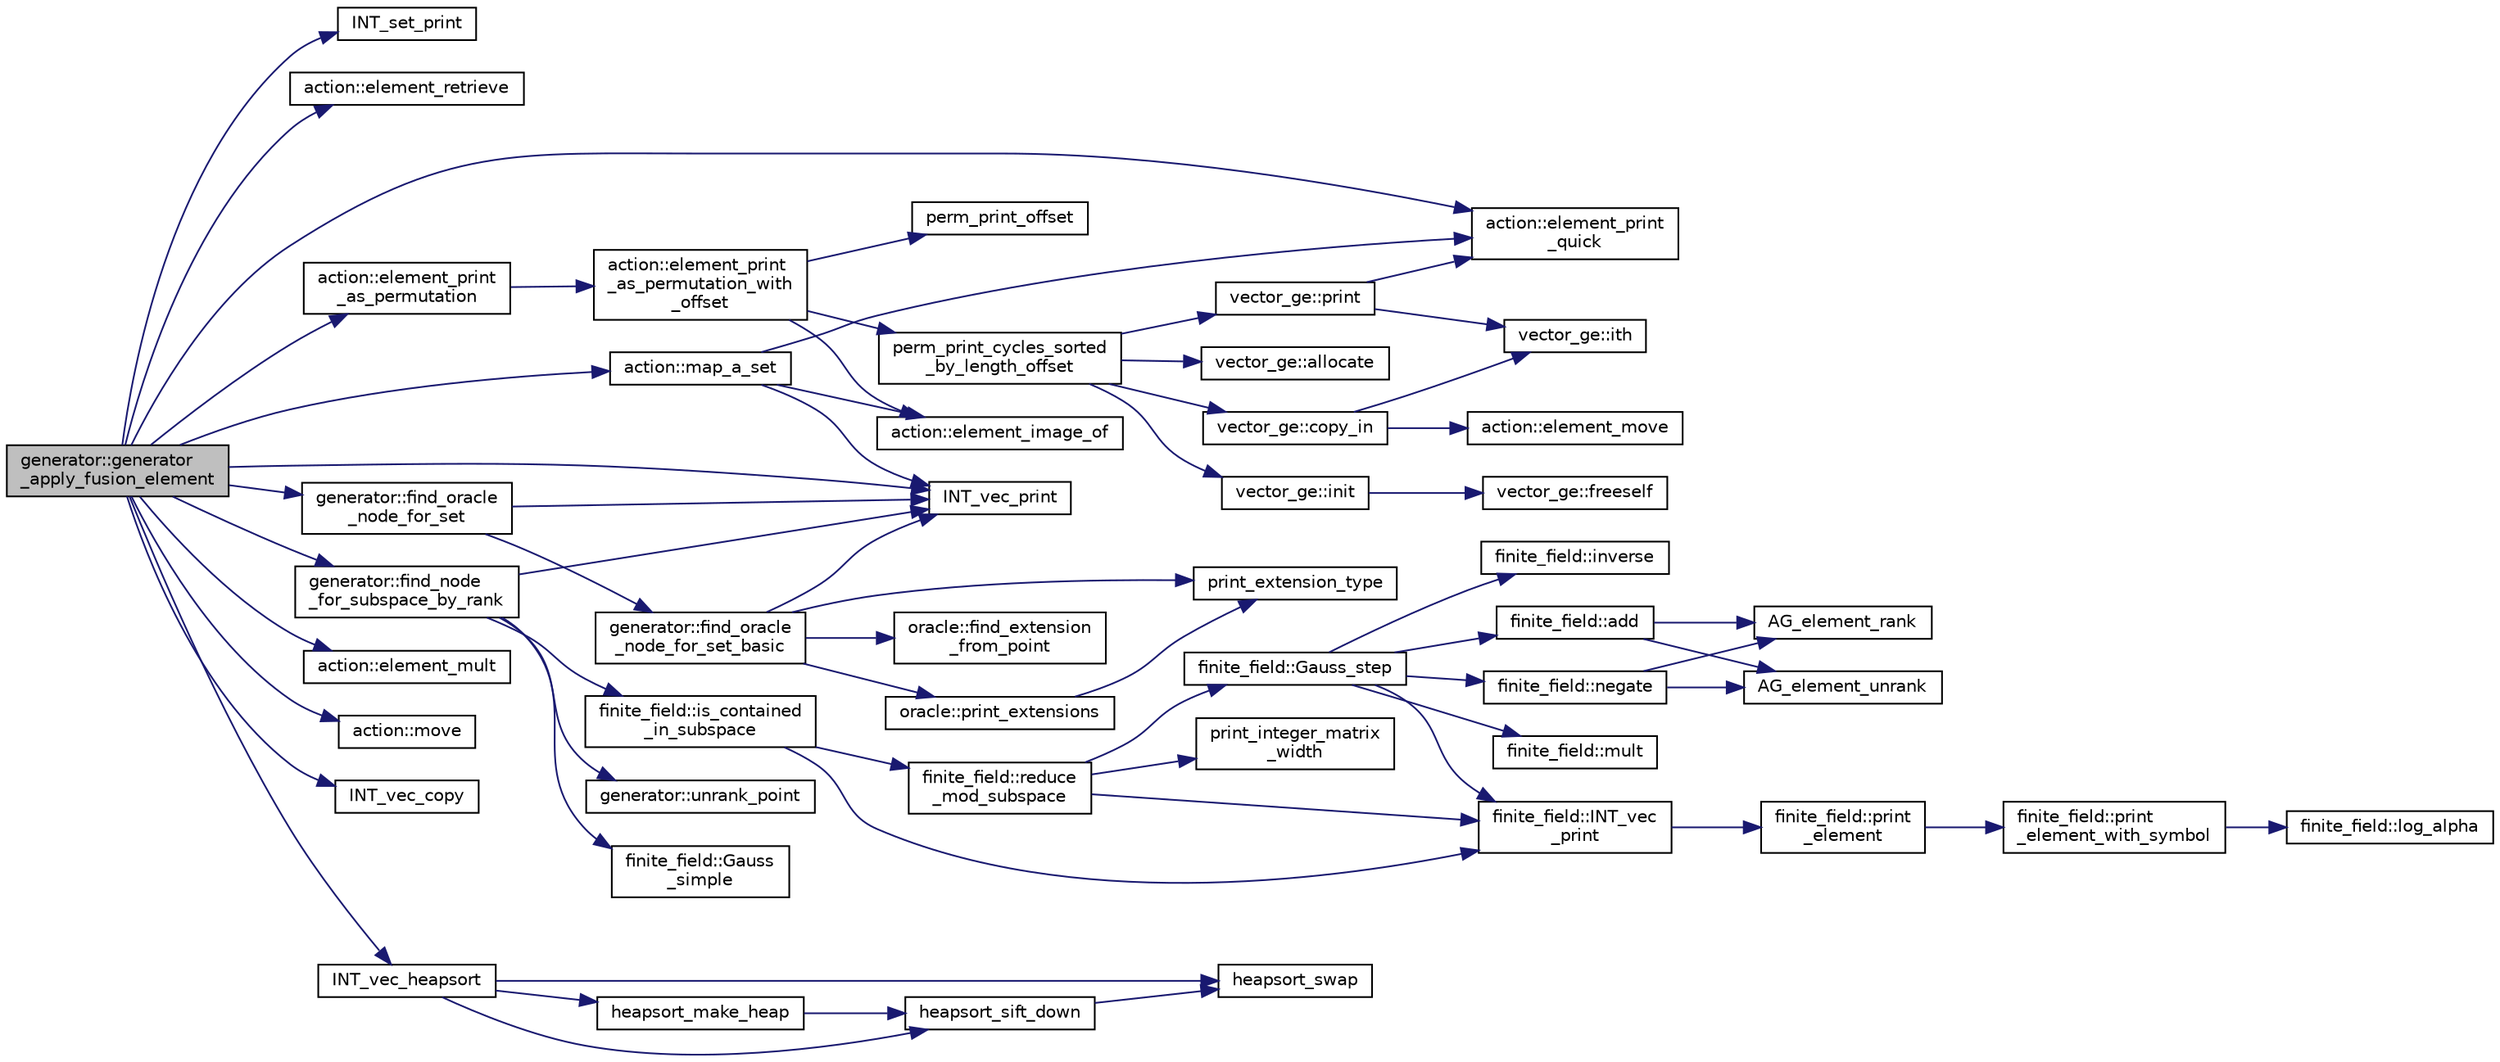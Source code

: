digraph "generator::generator_apply_fusion_element"
{
  edge [fontname="Helvetica",fontsize="10",labelfontname="Helvetica",labelfontsize="10"];
  node [fontname="Helvetica",fontsize="10",shape=record];
  rankdir="LR";
  Node8451 [label="generator::generator\l_apply_fusion_element",height=0.2,width=0.4,color="black", fillcolor="grey75", style="filled", fontcolor="black"];
  Node8451 -> Node8452 [color="midnightblue",fontsize="10",style="solid",fontname="Helvetica"];
  Node8452 [label="INT_set_print",height=0.2,width=0.4,color="black", fillcolor="white", style="filled",URL="$df/dbf/sajeeb_8_c.html#a97614645ec11df30e0e896367f91ffd9"];
  Node8451 -> Node8453 [color="midnightblue",fontsize="10",style="solid",fontname="Helvetica"];
  Node8453 [label="action::element_retrieve",height=0.2,width=0.4,color="black", fillcolor="white", style="filled",URL="$d2/d86/classaction.html#ad28f6f8810ffbad64c1490f78e51e2b1"];
  Node8451 -> Node8454 [color="midnightblue",fontsize="10",style="solid",fontname="Helvetica"];
  Node8454 [label="action::element_print\l_quick",height=0.2,width=0.4,color="black", fillcolor="white", style="filled",URL="$d2/d86/classaction.html#a4844680cf6750396f76494a28655265b"];
  Node8451 -> Node8455 [color="midnightblue",fontsize="10",style="solid",fontname="Helvetica"];
  Node8455 [label="action::element_print\l_as_permutation",height=0.2,width=0.4,color="black", fillcolor="white", style="filled",URL="$d2/d86/classaction.html#a2975618a8203187b688a67c947150bb8"];
  Node8455 -> Node8456 [color="midnightblue",fontsize="10",style="solid",fontname="Helvetica"];
  Node8456 [label="action::element_print\l_as_permutation_with\l_offset",height=0.2,width=0.4,color="black", fillcolor="white", style="filled",URL="$d2/d86/classaction.html#addd61d869434abaad431124a6d858396"];
  Node8456 -> Node8457 [color="midnightblue",fontsize="10",style="solid",fontname="Helvetica"];
  Node8457 [label="action::element_image_of",height=0.2,width=0.4,color="black", fillcolor="white", style="filled",URL="$d2/d86/classaction.html#ae09559d4537a048fc860f8a74a31393d"];
  Node8456 -> Node8458 [color="midnightblue",fontsize="10",style="solid",fontname="Helvetica"];
  Node8458 [label="perm_print_offset",height=0.2,width=0.4,color="black", fillcolor="white", style="filled",URL="$d2/d7c/combinatorics_8_c.html#ab87deef2ba9e4d2ce386a19eeaffecf3"];
  Node8456 -> Node8459 [color="midnightblue",fontsize="10",style="solid",fontname="Helvetica"];
  Node8459 [label="perm_print_cycles_sorted\l_by_length_offset",height=0.2,width=0.4,color="black", fillcolor="white", style="filled",URL="$d5/d90/action__global_8_c.html#a9d1f2e34879c04dbc45d08984a8066e3"];
  Node8459 -> Node8460 [color="midnightblue",fontsize="10",style="solid",fontname="Helvetica"];
  Node8460 [label="vector_ge::init",height=0.2,width=0.4,color="black", fillcolor="white", style="filled",URL="$d4/d6e/classvector__ge.html#afe1d6befd1f1501e6be34afbaa9d30a8"];
  Node8460 -> Node8461 [color="midnightblue",fontsize="10",style="solid",fontname="Helvetica"];
  Node8461 [label="vector_ge::freeself",height=0.2,width=0.4,color="black", fillcolor="white", style="filled",URL="$d4/d6e/classvector__ge.html#aa002e4b715cc73a9b8b367d29700b452"];
  Node8459 -> Node8462 [color="midnightblue",fontsize="10",style="solid",fontname="Helvetica"];
  Node8462 [label="vector_ge::allocate",height=0.2,width=0.4,color="black", fillcolor="white", style="filled",URL="$d4/d6e/classvector__ge.html#a35b062a9201b30f0a87bf87702d243ae"];
  Node8459 -> Node8463 [color="midnightblue",fontsize="10",style="solid",fontname="Helvetica"];
  Node8463 [label="vector_ge::copy_in",height=0.2,width=0.4,color="black", fillcolor="white", style="filled",URL="$d4/d6e/classvector__ge.html#ad02ebf2d4e8bbf095685aea921999145"];
  Node8463 -> Node8464 [color="midnightblue",fontsize="10",style="solid",fontname="Helvetica"];
  Node8464 [label="vector_ge::ith",height=0.2,width=0.4,color="black", fillcolor="white", style="filled",URL="$d4/d6e/classvector__ge.html#a1ff002e8b746a9beb119d57dcd4a15ff"];
  Node8463 -> Node8465 [color="midnightblue",fontsize="10",style="solid",fontname="Helvetica"];
  Node8465 [label="action::element_move",height=0.2,width=0.4,color="black", fillcolor="white", style="filled",URL="$d2/d86/classaction.html#a550947491bbb534d3d7951f50198a874"];
  Node8459 -> Node8466 [color="midnightblue",fontsize="10",style="solid",fontname="Helvetica"];
  Node8466 [label="vector_ge::print",height=0.2,width=0.4,color="black", fillcolor="white", style="filled",URL="$d4/d6e/classvector__ge.html#a0d260cce035c20b32d7989c50670aa8a"];
  Node8466 -> Node8454 [color="midnightblue",fontsize="10",style="solid",fontname="Helvetica"];
  Node8466 -> Node8464 [color="midnightblue",fontsize="10",style="solid",fontname="Helvetica"];
  Node8451 -> Node8467 [color="midnightblue",fontsize="10",style="solid",fontname="Helvetica"];
  Node8467 [label="INT_vec_print",height=0.2,width=0.4,color="black", fillcolor="white", style="filled",URL="$df/dbf/sajeeb_8_c.html#a79a5901af0b47dd0d694109543c027fe"];
  Node8451 -> Node8468 [color="midnightblue",fontsize="10",style="solid",fontname="Helvetica"];
  Node8468 [label="action::map_a_set",height=0.2,width=0.4,color="black", fillcolor="white", style="filled",URL="$d2/d86/classaction.html#a600e542e5aeca2a46f18110e027947e0"];
  Node8468 -> Node8454 [color="midnightblue",fontsize="10",style="solid",fontname="Helvetica"];
  Node8468 -> Node8467 [color="midnightblue",fontsize="10",style="solid",fontname="Helvetica"];
  Node8468 -> Node8457 [color="midnightblue",fontsize="10",style="solid",fontname="Helvetica"];
  Node8451 -> Node8469 [color="midnightblue",fontsize="10",style="solid",fontname="Helvetica"];
  Node8469 [label="action::element_mult",height=0.2,width=0.4,color="black", fillcolor="white", style="filled",URL="$d2/d86/classaction.html#ae9e36b2cae1f0f7bd7144097fa9a34b3"];
  Node8451 -> Node8470 [color="midnightblue",fontsize="10",style="solid",fontname="Helvetica"];
  Node8470 [label="action::move",height=0.2,width=0.4,color="black", fillcolor="white", style="filled",URL="$d2/d86/classaction.html#ab857fef69d8687a7926a9e4a00dd77ee"];
  Node8451 -> Node8471 [color="midnightblue",fontsize="10",style="solid",fontname="Helvetica"];
  Node8471 [label="generator::find_node\l_for_subspace_by_rank",height=0.2,width=0.4,color="black", fillcolor="white", style="filled",URL="$d7/d73/classgenerator.html#ad118a5102c2f16c7bed14ee432fe70b2"];
  Node8471 -> Node8467 [color="midnightblue",fontsize="10",style="solid",fontname="Helvetica"];
  Node8471 -> Node8472 [color="midnightblue",fontsize="10",style="solid",fontname="Helvetica"];
  Node8472 [label="generator::unrank_point",height=0.2,width=0.4,color="black", fillcolor="white", style="filled",URL="$d7/d73/classgenerator.html#ad8842983b197430759b0588712c26693"];
  Node8471 -> Node8473 [color="midnightblue",fontsize="10",style="solid",fontname="Helvetica"];
  Node8473 [label="finite_field::Gauss\l_simple",height=0.2,width=0.4,color="black", fillcolor="white", style="filled",URL="$df/d5a/classfinite__field.html#aba4950590e24a1ce323f292cf47b3307"];
  Node8471 -> Node8474 [color="midnightblue",fontsize="10",style="solid",fontname="Helvetica"];
  Node8474 [label="finite_field::is_contained\l_in_subspace",height=0.2,width=0.4,color="black", fillcolor="white", style="filled",URL="$df/d5a/classfinite__field.html#a21d04fc4ddc2f03fb3401656f14abb72"];
  Node8474 -> Node8475 [color="midnightblue",fontsize="10",style="solid",fontname="Helvetica"];
  Node8475 [label="finite_field::INT_vec\l_print",height=0.2,width=0.4,color="black", fillcolor="white", style="filled",URL="$df/d5a/classfinite__field.html#a9c33a61dedc197e37b014b6f8dc07f06"];
  Node8475 -> Node8476 [color="midnightblue",fontsize="10",style="solid",fontname="Helvetica"];
  Node8476 [label="finite_field::print\l_element",height=0.2,width=0.4,color="black", fillcolor="white", style="filled",URL="$df/d5a/classfinite__field.html#ab7d1f59c043d7696b8b47c92d0fedad5"];
  Node8476 -> Node8477 [color="midnightblue",fontsize="10",style="solid",fontname="Helvetica"];
  Node8477 [label="finite_field::print\l_element_with_symbol",height=0.2,width=0.4,color="black", fillcolor="white", style="filled",URL="$df/d5a/classfinite__field.html#aa0180c961aa4a0a8934cb4dc82e38a4d"];
  Node8477 -> Node8478 [color="midnightblue",fontsize="10",style="solid",fontname="Helvetica"];
  Node8478 [label="finite_field::log_alpha",height=0.2,width=0.4,color="black", fillcolor="white", style="filled",URL="$df/d5a/classfinite__field.html#a446a83ae0d281ddf44215626f0097305"];
  Node8474 -> Node8479 [color="midnightblue",fontsize="10",style="solid",fontname="Helvetica"];
  Node8479 [label="finite_field::reduce\l_mod_subspace",height=0.2,width=0.4,color="black", fillcolor="white", style="filled",URL="$df/d5a/classfinite__field.html#a58c58854e54819ab1f3b1df2a12423ad"];
  Node8479 -> Node8475 [color="midnightblue",fontsize="10",style="solid",fontname="Helvetica"];
  Node8479 -> Node8480 [color="midnightblue",fontsize="10",style="solid",fontname="Helvetica"];
  Node8480 [label="print_integer_matrix\l_width",height=0.2,width=0.4,color="black", fillcolor="white", style="filled",URL="$d5/db4/io__and__os_8h.html#aa78f3e73fc2179251bd15adbcc31573f"];
  Node8479 -> Node8481 [color="midnightblue",fontsize="10",style="solid",fontname="Helvetica"];
  Node8481 [label="finite_field::Gauss_step",height=0.2,width=0.4,color="black", fillcolor="white", style="filled",URL="$df/d5a/classfinite__field.html#a888228cd0bdf000bd4d44cf4d1ad62ce"];
  Node8481 -> Node8475 [color="midnightblue",fontsize="10",style="solid",fontname="Helvetica"];
  Node8481 -> Node8482 [color="midnightblue",fontsize="10",style="solid",fontname="Helvetica"];
  Node8482 [label="finite_field::negate",height=0.2,width=0.4,color="black", fillcolor="white", style="filled",URL="$df/d5a/classfinite__field.html#aa9d798298f25d4a9262b5bc5f1733e31"];
  Node8482 -> Node8483 [color="midnightblue",fontsize="10",style="solid",fontname="Helvetica"];
  Node8483 [label="AG_element_unrank",height=0.2,width=0.4,color="black", fillcolor="white", style="filled",URL="$d4/d67/geometry_8h.html#a4a33b86c87b2879b97cfa1327abe2885"];
  Node8482 -> Node8484 [color="midnightblue",fontsize="10",style="solid",fontname="Helvetica"];
  Node8484 [label="AG_element_rank",height=0.2,width=0.4,color="black", fillcolor="white", style="filled",URL="$d4/d67/geometry_8h.html#ab2ac908d07dd8038fd996e26bdc75c17"];
  Node8481 -> Node8485 [color="midnightblue",fontsize="10",style="solid",fontname="Helvetica"];
  Node8485 [label="finite_field::mult",height=0.2,width=0.4,color="black", fillcolor="white", style="filled",URL="$df/d5a/classfinite__field.html#a24fb5917aa6d4d656fd855b7f44a13b0"];
  Node8481 -> Node8486 [color="midnightblue",fontsize="10",style="solid",fontname="Helvetica"];
  Node8486 [label="finite_field::inverse",height=0.2,width=0.4,color="black", fillcolor="white", style="filled",URL="$df/d5a/classfinite__field.html#a69f2a12c01e70b7ce2d115c5221c9cdd"];
  Node8481 -> Node8487 [color="midnightblue",fontsize="10",style="solid",fontname="Helvetica"];
  Node8487 [label="finite_field::add",height=0.2,width=0.4,color="black", fillcolor="white", style="filled",URL="$df/d5a/classfinite__field.html#a8f12328a27500f3c7be0c849ebbc9d14"];
  Node8487 -> Node8483 [color="midnightblue",fontsize="10",style="solid",fontname="Helvetica"];
  Node8487 -> Node8484 [color="midnightblue",fontsize="10",style="solid",fontname="Helvetica"];
  Node8451 -> Node8488 [color="midnightblue",fontsize="10",style="solid",fontname="Helvetica"];
  Node8488 [label="INT_vec_copy",height=0.2,width=0.4,color="black", fillcolor="white", style="filled",URL="$df/dbf/sajeeb_8_c.html#ac2d875e27e009af6ec04d17254d11075"];
  Node8451 -> Node8489 [color="midnightblue",fontsize="10",style="solid",fontname="Helvetica"];
  Node8489 [label="INT_vec_heapsort",height=0.2,width=0.4,color="black", fillcolor="white", style="filled",URL="$d5/de2/foundations_2data__structures_2data__structures_8h.html#a3590ad9987f801fbfc94634300182f39"];
  Node8489 -> Node8490 [color="midnightblue",fontsize="10",style="solid",fontname="Helvetica"];
  Node8490 [label="heapsort_make_heap",height=0.2,width=0.4,color="black", fillcolor="white", style="filled",URL="$d4/dd7/sorting_8_c.html#a42f24453d7d77eeb1338ebd1a13cfdbb"];
  Node8490 -> Node8491 [color="midnightblue",fontsize="10",style="solid",fontname="Helvetica"];
  Node8491 [label="heapsort_sift_down",height=0.2,width=0.4,color="black", fillcolor="white", style="filled",URL="$d4/dd7/sorting_8_c.html#a65cbb1a6a3f01f511673705437ddc18b"];
  Node8491 -> Node8492 [color="midnightblue",fontsize="10",style="solid",fontname="Helvetica"];
  Node8492 [label="heapsort_swap",height=0.2,width=0.4,color="black", fillcolor="white", style="filled",URL="$d4/dd7/sorting_8_c.html#a8f048362e6065297b19b6975bcbbfcc6"];
  Node8489 -> Node8492 [color="midnightblue",fontsize="10",style="solid",fontname="Helvetica"];
  Node8489 -> Node8491 [color="midnightblue",fontsize="10",style="solid",fontname="Helvetica"];
  Node8451 -> Node8493 [color="midnightblue",fontsize="10",style="solid",fontname="Helvetica"];
  Node8493 [label="generator::find_oracle\l_node_for_set",height=0.2,width=0.4,color="black", fillcolor="white", style="filled",URL="$d7/d73/classgenerator.html#acdf58f4d0bdb6a88af63cdd5fb5d6bff"];
  Node8493 -> Node8467 [color="midnightblue",fontsize="10",style="solid",fontname="Helvetica"];
  Node8493 -> Node8494 [color="midnightblue",fontsize="10",style="solid",fontname="Helvetica"];
  Node8494 [label="generator::find_oracle\l_node_for_set_basic",height=0.2,width=0.4,color="black", fillcolor="white", style="filled",URL="$d7/d73/classgenerator.html#aef74bcab80fb84791767d56f6cc1464f"];
  Node8494 -> Node8467 [color="midnightblue",fontsize="10",style="solid",fontname="Helvetica"];
  Node8494 -> Node8495 [color="midnightblue",fontsize="10",style="solid",fontname="Helvetica"];
  Node8495 [label="oracle::find_extension\l_from_point",height=0.2,width=0.4,color="black", fillcolor="white", style="filled",URL="$d7/da7/classoracle.html#aa6091b5a2260435d706a61ddc06ad1a4"];
  Node8494 -> Node8496 [color="midnightblue",fontsize="10",style="solid",fontname="Helvetica"];
  Node8496 [label="oracle::print_extensions",height=0.2,width=0.4,color="black", fillcolor="white", style="filled",URL="$d7/da7/classoracle.html#a6ea212ee0158a6c6146d54f79ba0e9f3"];
  Node8496 -> Node8497 [color="midnightblue",fontsize="10",style="solid",fontname="Helvetica"];
  Node8497 [label="print_extension_type",height=0.2,width=0.4,color="black", fillcolor="white", style="filled",URL="$da/d10/other_8h.html#ab39242254c1c0bce13010118473d8c74"];
  Node8494 -> Node8497 [color="midnightblue",fontsize="10",style="solid",fontname="Helvetica"];
}
